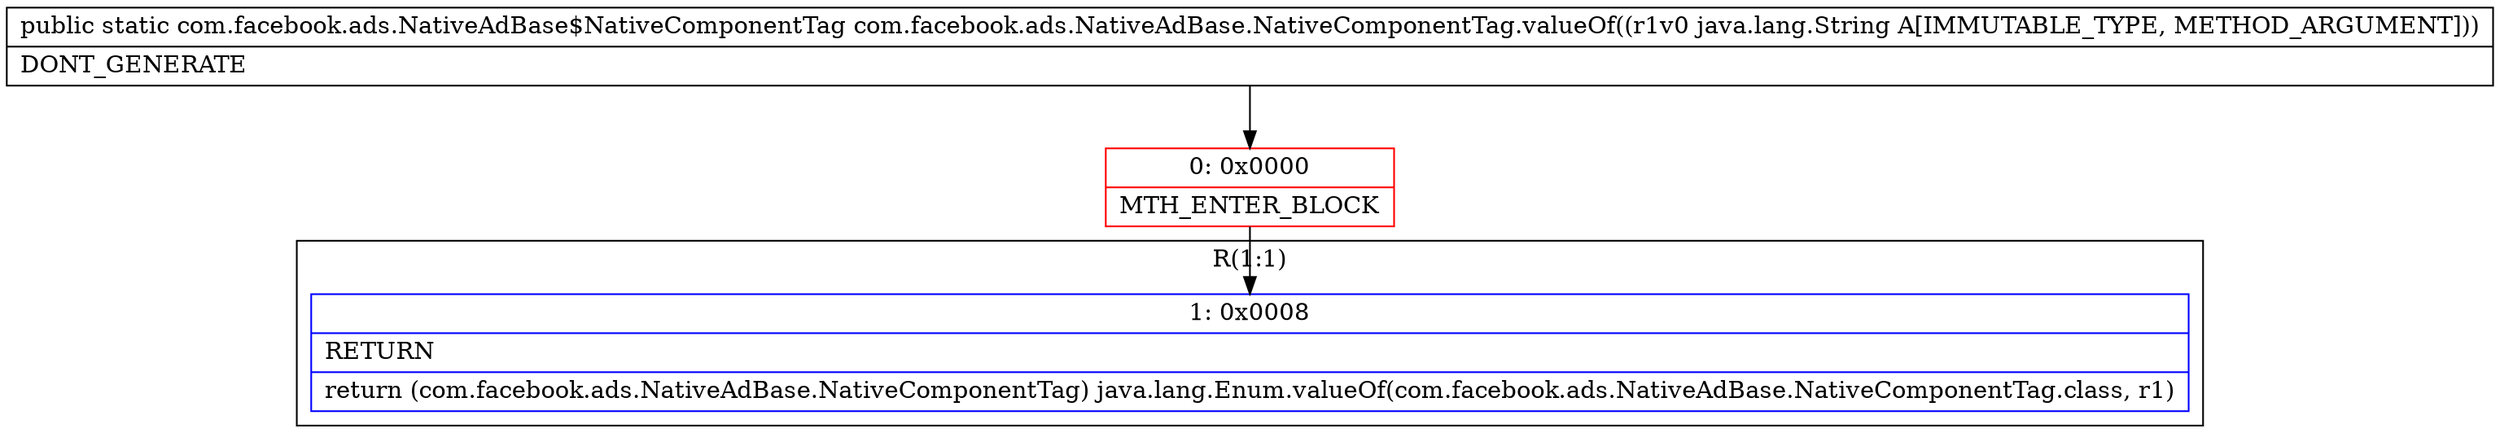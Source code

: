 digraph "CFG forcom.facebook.ads.NativeAdBase.NativeComponentTag.valueOf(Ljava\/lang\/String;)Lcom\/facebook\/ads\/NativeAdBase$NativeComponentTag;" {
subgraph cluster_Region_546823800 {
label = "R(1:1)";
node [shape=record,color=blue];
Node_1 [shape=record,label="{1\:\ 0x0008|RETURN\l|return (com.facebook.ads.NativeAdBase.NativeComponentTag) java.lang.Enum.valueOf(com.facebook.ads.NativeAdBase.NativeComponentTag.class, r1)\l}"];
}
Node_0 [shape=record,color=red,label="{0\:\ 0x0000|MTH_ENTER_BLOCK\l}"];
MethodNode[shape=record,label="{public static com.facebook.ads.NativeAdBase$NativeComponentTag com.facebook.ads.NativeAdBase.NativeComponentTag.valueOf((r1v0 java.lang.String A[IMMUTABLE_TYPE, METHOD_ARGUMENT]))  | DONT_GENERATE\l}"];
MethodNode -> Node_0;
Node_0 -> Node_1;
}

